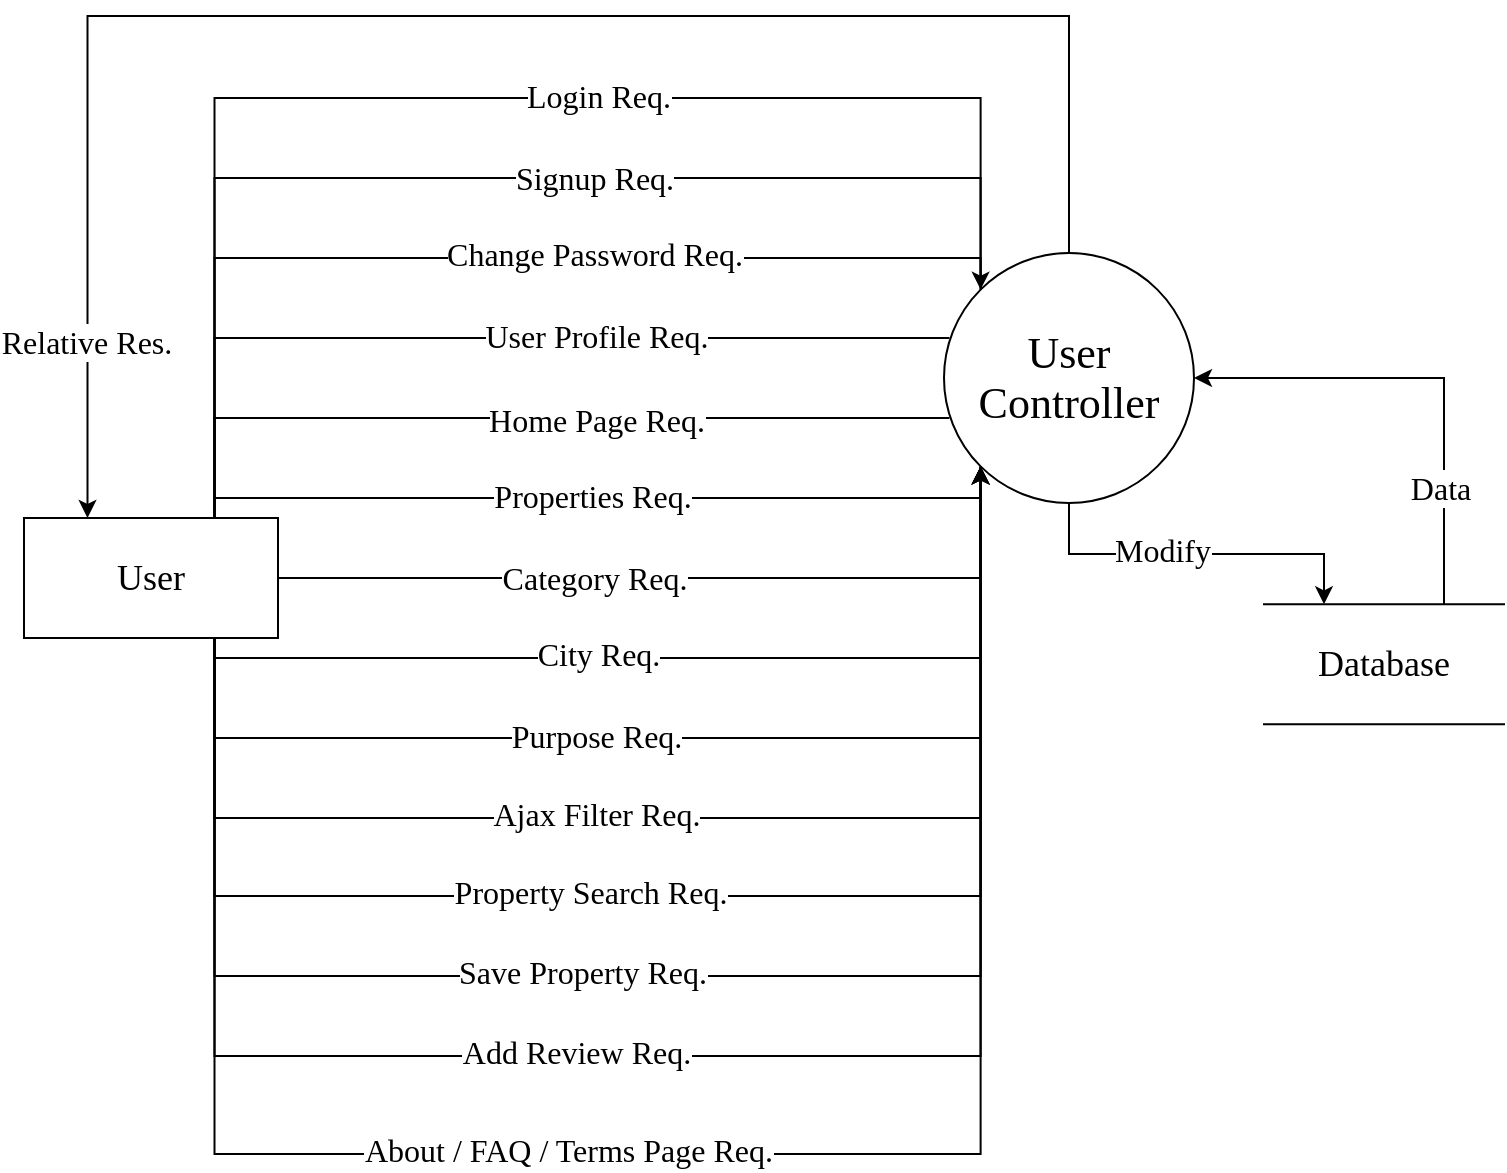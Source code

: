 <mxfile version="17.1.3" type="google"><diagram id="HeBkzXPH-GdMvk_lJBK_" name="Page-1"><mxGraphModel grid="1" gridSize="10" guides="1" tooltips="1" connect="1" arrows="1" page="1" fold="1" pageScale="1" pageWidth="827" pageHeight="1169" background="none" math="0" shadow="0"><root><mxCell id="0"/><mxCell id="1" parent="0"/><mxCell id="BqYi-7KlmJjC_ldGRCwt-48" style="edgeStyle=elbowEdgeStyle;rounded=0;sketch=0;jumpStyle=none;jumpSize=6;orthogonalLoop=1;jettySize=auto;elbow=vertical;html=1;entryX=0.25;entryY=0;entryDx=0;entryDy=0;shadow=0;fontSize=16;endArrow=classic;endFill=1;strokeColor=default;strokeWidth=1;fontFamily=Times New Roman;" parent="1" source="6l1TLSjAQP7HA2U_qRRk-7" target="6l1TLSjAQP7HA2U_qRRk-20" edge="1"><mxGeometry relative="1" as="geometry"/></mxCell><mxCell id="BqYi-7KlmJjC_ldGRCwt-55" value="Modify" style="edgeLabel;html=1;align=center;verticalAlign=middle;resizable=0;points=[];fontSize=16;fontFamily=Times New Roman;" parent="BqYi-7KlmJjC_ldGRCwt-48" vertex="1" connectable="0"><mxGeometry x="-0.196" y="2" relative="1" as="geometry"><mxPoint as="offset"/></mxGeometry></mxCell><mxCell id="BqYi-7KlmJjC_ldGRCwt-71" style="edgeStyle=elbowEdgeStyle;rounded=0;sketch=0;jumpStyle=none;jumpSize=6;orthogonalLoop=1;jettySize=auto;elbow=vertical;html=1;shadow=0;fontSize=16;endArrow=classic;endFill=1;strokeColor=default;strokeWidth=1;entryX=0.25;entryY=0;entryDx=0;entryDy=0;fontFamily=Times New Roman;" parent="1" source="6l1TLSjAQP7HA2U_qRRk-7" target="6l1TLSjAQP7HA2U_qRRk-10" edge="1"><mxGeometry relative="1" as="geometry"><Array as="points"><mxPoint x="470" y="80"/></Array></mxGeometry></mxCell><mxCell id="BqYi-7KlmJjC_ldGRCwt-73" value="Relative Res." style="edgeLabel;html=1;align=center;verticalAlign=middle;resizable=0;points=[];fontSize=16;fontFamily=Times New Roman;" parent="BqYi-7KlmJjC_ldGRCwt-71" vertex="1" connectable="0"><mxGeometry x="0.794" y="-1" relative="1" as="geometry"><mxPoint as="offset"/></mxGeometry></mxCell><mxCell id="6l1TLSjAQP7HA2U_qRRk-7" value="&lt;p&gt;&lt;span style=&quot;font-size: 22px ; line-height: 1.1&quot;&gt;User Controller&lt;/span&gt;&lt;/p&gt;" style="ellipse;whiteSpace=wrap;html=1;aspect=fixed;shadow=0;sketch=0;rotation=0;fontFamily=Times New Roman;" parent="1" vertex="1"><mxGeometry x="504" y="198.5" width="125" height="125" as="geometry"/></mxCell><mxCell id="6l1TLSjAQP7HA2U_qRRk-10" value="&lt;font style=&quot;font-size: 18px&quot;&gt;User&lt;/font&gt;" style="rounded=0;whiteSpace=wrap;html=1;fontFamily=Times New Roman;" parent="1" vertex="1"><mxGeometry x="44" y="331" width="127" height="60" as="geometry"/></mxCell><mxCell id="BqYi-7KlmJjC_ldGRCwt-51" style="edgeStyle=elbowEdgeStyle;rounded=0;sketch=0;jumpStyle=none;jumpSize=6;orthogonalLoop=1;jettySize=auto;elbow=vertical;html=1;exitX=0.75;exitY=0;exitDx=0;exitDy=0;entryX=1;entryY=0.5;entryDx=0;entryDy=0;shadow=0;fontSize=16;endArrow=classic;endFill=1;strokeColor=default;strokeWidth=1;fontFamily=Times New Roman;" parent="1" source="6l1TLSjAQP7HA2U_qRRk-20" target="6l1TLSjAQP7HA2U_qRRk-7" edge="1"><mxGeometry relative="1" as="geometry"><Array as="points"><mxPoint x="704" y="261"/></Array></mxGeometry></mxCell><mxCell id="BqYi-7KlmJjC_ldGRCwt-57" value="Data" style="edgeLabel;html=1;align=center;verticalAlign=middle;resizable=0;points=[];fontSize=16;fontFamily=Times New Roman;" parent="BqYi-7KlmJjC_ldGRCwt-51" vertex="1" connectable="0"><mxGeometry x="-0.508" y="2" relative="1" as="geometry"><mxPoint as="offset"/></mxGeometry></mxCell><mxCell id="6l1TLSjAQP7HA2U_qRRk-20" value="&lt;font style=&quot;font-size: 18px&quot;&gt;Database&lt;/font&gt;" style="shape=partialRectangle;whiteSpace=wrap;html=1;left=0;right=0;fillColor=default;rounded=0;shadow=0;glass=0;sketch=0;fontFamily=Times New Roman;fontSize=16;gradientColor=none;" parent="1" vertex="1"><mxGeometry x="664" y="374.13" width="120" height="60" as="geometry"/></mxCell><mxCell id="BqYi-7KlmJjC_ldGRCwt-27" style="edgeStyle=elbowEdgeStyle;rounded=0;sketch=0;jumpStyle=none;jumpSize=6;orthogonalLoop=1;jettySize=auto;html=1;shadow=0;fontSize=16;endArrow=classic;endFill=1;strokeColor=default;strokeWidth=1;elbow=vertical;entryX=0;entryY=0;entryDx=0;entryDy=0;exitX=0.75;exitY=0;exitDx=0;exitDy=0;fontFamily=Times New Roman;" parent="1" source="6l1TLSjAQP7HA2U_qRRk-10" target="6l1TLSjAQP7HA2U_qRRk-7" edge="1"><mxGeometry relative="1" as="geometry"><mxPoint x="459" y="247.88" as="targetPoint"/><Array as="points"><mxPoint x="344" y="121"/></Array><mxPoint x="229" y="347.88" as="sourcePoint"/></mxGeometry></mxCell><mxCell id="BqYi-7KlmJjC_ldGRCwt-59" value="Login Req." style="edgeLabel;html=1;align=center;verticalAlign=middle;resizable=0;points=[];fontSize=16;fontFamily=Times New Roman;" parent="BqYi-7KlmJjC_ldGRCwt-27" vertex="1" connectable="0"><mxGeometry x="0.125" y="1" relative="1" as="geometry"><mxPoint x="14" as="offset"/></mxGeometry></mxCell><mxCell id="BqYi-7KlmJjC_ldGRCwt-30" style="edgeStyle=elbowEdgeStyle;rounded=0;sketch=0;jumpStyle=none;jumpSize=6;orthogonalLoop=1;jettySize=auto;elbow=vertical;html=1;entryX=0.022;entryY=0.334;entryDx=0;entryDy=0;shadow=0;fontSize=16;endArrow=none;endFill=0;strokeColor=default;strokeWidth=1;exitX=0.75;exitY=0;exitDx=0;exitDy=0;entryPerimeter=0;fontFamily=Times New Roman;" parent="1" source="6l1TLSjAQP7HA2U_qRRk-10" target="6l1TLSjAQP7HA2U_qRRk-7" edge="1"><mxGeometry relative="1" as="geometry"><Array as="points"><mxPoint x="344" y="241"/></Array><mxPoint x="229" y="347.88" as="sourcePoint"/><mxPoint x="459" y="247.88" as="targetPoint"/></mxGeometry></mxCell><mxCell id="BqYi-7KlmJjC_ldGRCwt-62" value="User Profile Req." style="edgeLabel;html=1;align=center;verticalAlign=middle;resizable=0;points=[];fontSize=16;fontFamily=Times New Roman;" parent="BqYi-7KlmJjC_ldGRCwt-30" vertex="1" connectable="0"><mxGeometry x="0.382" y="1" relative="1" as="geometry"><mxPoint x="-36" as="offset"/></mxGeometry></mxCell><mxCell id="BqYi-7KlmJjC_ldGRCwt-32" style="edgeStyle=elbowEdgeStyle;rounded=0;sketch=0;jumpStyle=none;jumpSize=6;orthogonalLoop=1;jettySize=auto;elbow=vertical;html=1;entryX=0;entryY=0;entryDx=0;entryDy=0;shadow=0;fontSize=16;endArrow=none;endFill=0;strokeColor=default;strokeWidth=1;exitX=0.75;exitY=0;exitDx=0;exitDy=0;fontFamily=Times New Roman;" parent="1" source="6l1TLSjAQP7HA2U_qRRk-10" target="6l1TLSjAQP7HA2U_qRRk-7" edge="1"><mxGeometry relative="1" as="geometry"><Array as="points"><mxPoint x="354" y="201"/></Array><mxPoint x="229" y="347.88" as="sourcePoint"/><mxPoint x="459" y="247.88" as="targetPoint"/></mxGeometry></mxCell><mxCell id="BqYi-7KlmJjC_ldGRCwt-61" value="Change Password Req." style="edgeLabel;html=1;align=center;verticalAlign=middle;resizable=0;points=[];fontSize=16;fontFamily=Times New Roman;" parent="BqYi-7KlmJjC_ldGRCwt-32" vertex="1" connectable="0"><mxGeometry x="0.074" relative="1" as="geometry"><mxPoint x="35" y="-2" as="offset"/></mxGeometry></mxCell><mxCell id="BqYi-7KlmJjC_ldGRCwt-33" style="edgeStyle=elbowEdgeStyle;rounded=0;sketch=0;jumpStyle=none;jumpSize=6;orthogonalLoop=1;jettySize=auto;elbow=vertical;html=1;entryX=0.022;entryY=0.663;entryDx=0;entryDy=0;shadow=0;fontSize=16;endArrow=none;endFill=0;strokeColor=default;strokeWidth=1;exitX=0.75;exitY=0;exitDx=0;exitDy=0;entryPerimeter=0;fontFamily=Times New Roman;" parent="1" source="6l1TLSjAQP7HA2U_qRRk-10" target="6l1TLSjAQP7HA2U_qRRk-7" edge="1"><mxGeometry relative="1" as="geometry"><Array as="points"><mxPoint x="354" y="281"/></Array><mxPoint x="229" y="347.88" as="sourcePoint"/><mxPoint x="459" y="274.13" as="targetPoint"/></mxGeometry></mxCell><mxCell id="BqYi-7KlmJjC_ldGRCwt-63" value="Home Page Req." style="edgeLabel;html=1;align=center;verticalAlign=middle;resizable=0;points=[];fontSize=16;fontFamily=Times New Roman;" parent="BqYi-7KlmJjC_ldGRCwt-33" vertex="1" connectable="0"><mxGeometry x="0.458" y="-1" relative="1" as="geometry"><mxPoint x="-64" as="offset"/></mxGeometry></mxCell><mxCell id="BqYi-7KlmJjC_ldGRCwt-34" style="edgeStyle=elbowEdgeStyle;rounded=0;sketch=0;jumpStyle=none;jumpSize=6;orthogonalLoop=1;jettySize=auto;elbow=vertical;html=1;entryX=0;entryY=1;entryDx=0;entryDy=0;shadow=0;fontSize=16;endArrow=none;endFill=0;strokeColor=default;strokeWidth=1;exitX=0.75;exitY=0;exitDx=0;exitDy=0;fontFamily=Times New Roman;" parent="1" source="6l1TLSjAQP7HA2U_qRRk-10" target="6l1TLSjAQP7HA2U_qRRk-7" edge="1"><mxGeometry relative="1" as="geometry"><Array as="points"><mxPoint x="354" y="321"/></Array><mxPoint x="229" y="347.88" as="sourcePoint"/><mxPoint x="459" y="274.13" as="targetPoint"/></mxGeometry></mxCell><mxCell id="BqYi-7KlmJjC_ldGRCwt-64" value="Properties Req." style="edgeLabel;html=1;align=center;verticalAlign=middle;resizable=0;points=[];fontSize=16;fontFamily=Times New Roman;" parent="BqYi-7KlmJjC_ldGRCwt-34" vertex="1" connectable="0"><mxGeometry x="0.07" relative="1" as="geometry"><mxPoint x="-20" y="-1" as="offset"/></mxGeometry></mxCell><mxCell id="BqYi-7KlmJjC_ldGRCwt-36" style="edgeStyle=elbowEdgeStyle;rounded=0;sketch=0;jumpStyle=none;jumpSize=6;orthogonalLoop=1;jettySize=auto;elbow=vertical;html=1;entryX=0;entryY=1;entryDx=0;entryDy=0;shadow=0;fontSize=16;endArrow=none;endFill=0;strokeColor=default;strokeWidth=1;exitX=1;exitY=0.5;exitDx=0;exitDy=0;fontFamily=Times New Roman;" parent="1" source="6l1TLSjAQP7HA2U_qRRk-10" target="6l1TLSjAQP7HA2U_qRRk-7" edge="1"><mxGeometry relative="1" as="geometry"><Array as="points"><mxPoint x="364" y="361"/></Array><mxPoint x="243.994" y="361" as="sourcePoint"/><mxPoint x="459" y="274.13" as="targetPoint"/></mxGeometry></mxCell><mxCell id="BqYi-7KlmJjC_ldGRCwt-65" value="Category Req." style="edgeLabel;html=1;align=center;verticalAlign=middle;resizable=0;points=[];fontSize=16;fontFamily=Times New Roman;" parent="BqYi-7KlmJjC_ldGRCwt-36" vertex="1" connectable="0"><mxGeometry x="-0.208" relative="1" as="geometry"><mxPoint x="-3" as="offset"/></mxGeometry></mxCell><mxCell id="BqYi-7KlmJjC_ldGRCwt-38" style="edgeStyle=elbowEdgeStyle;rounded=0;sketch=0;jumpStyle=none;jumpSize=6;orthogonalLoop=1;jettySize=auto;elbow=vertical;html=1;entryX=0;entryY=1;entryDx=0;entryDy=0;shadow=0;fontSize=16;endArrow=none;endFill=0;strokeColor=default;strokeWidth=1;exitX=0.75;exitY=1;exitDx=0;exitDy=0;fontFamily=Times New Roman;" parent="1" source="6l1TLSjAQP7HA2U_qRRk-10" target="6l1TLSjAQP7HA2U_qRRk-7" edge="1"><mxGeometry relative="1" as="geometry"><Array as="points"><mxPoint x="374" y="401"/></Array><mxPoint x="229" y="374.13" as="sourcePoint"/><mxPoint x="459" y="274.13" as="targetPoint"/></mxGeometry></mxCell><mxCell id="BqYi-7KlmJjC_ldGRCwt-66" value="City Req." style="edgeLabel;html=1;align=center;verticalAlign=middle;resizable=0;points=[];fontSize=16;fontFamily=Times New Roman;" parent="BqYi-7KlmJjC_ldGRCwt-38" vertex="1" connectable="0"><mxGeometry x="-0.117" y="2" relative="1" as="geometry"><mxPoint x="-15" as="offset"/></mxGeometry></mxCell><mxCell id="BqYi-7KlmJjC_ldGRCwt-39" style="edgeStyle=elbowEdgeStyle;rounded=0;sketch=0;jumpStyle=none;jumpSize=6;orthogonalLoop=1;jettySize=auto;elbow=vertical;html=1;entryX=0;entryY=1;entryDx=0;entryDy=0;shadow=0;fontSize=16;endArrow=none;endFill=0;strokeColor=default;strokeWidth=1;exitX=0.75;exitY=1;exitDx=0;exitDy=0;fontFamily=Times New Roman;" parent="1" source="6l1TLSjAQP7HA2U_qRRk-10" target="6l1TLSjAQP7HA2U_qRRk-7" edge="1"><mxGeometry relative="1" as="geometry"><Array as="points"><mxPoint x="404" y="441"/></Array><mxPoint x="229" y="374.13" as="sourcePoint"/><mxPoint x="459" y="274.13" as="targetPoint"/></mxGeometry></mxCell><mxCell id="BqYi-7KlmJjC_ldGRCwt-67" value="Purpose Req." style="edgeLabel;html=1;align=center;verticalAlign=middle;resizable=0;points=[];fontSize=16;fontFamily=Times New Roman;" parent="BqYi-7KlmJjC_ldGRCwt-39" vertex="1" connectable="0"><mxGeometry x="-0.144" y="1" relative="1" as="geometry"><mxPoint x="-3" as="offset"/></mxGeometry></mxCell><mxCell id="BqYi-7KlmJjC_ldGRCwt-40" style="edgeStyle=elbowEdgeStyle;rounded=0;sketch=0;jumpStyle=none;jumpSize=6;orthogonalLoop=1;jettySize=auto;elbow=vertical;html=1;entryX=0;entryY=1;entryDx=0;entryDy=0;shadow=0;fontSize=16;endArrow=classic;endFill=1;strokeColor=default;strokeWidth=1;exitX=0.75;exitY=1;exitDx=0;exitDy=0;fontFamily=Times New Roman;" parent="1" source="6l1TLSjAQP7HA2U_qRRk-10" target="6l1TLSjAQP7HA2U_qRRk-7" edge="1"><mxGeometry relative="1" as="geometry"><Array as="points"><mxPoint x="404" y="481"/></Array><mxPoint x="229" y="374.13" as="sourcePoint"/><mxPoint x="459" y="274.13" as="targetPoint"/></mxGeometry></mxCell><mxCell id="BqYi-7KlmJjC_ldGRCwt-68" value="Ajax Filter Req." style="edgeLabel;html=1;align=center;verticalAlign=middle;resizable=0;points=[];fontSize=16;fontFamily=Times New Roman;" parent="BqYi-7KlmJjC_ldGRCwt-40" vertex="1" connectable="0"><mxGeometry x="-0.086" y="2" relative="1" as="geometry"><mxPoint x="-16" as="offset"/></mxGeometry></mxCell><mxCell id="BqYi-7KlmJjC_ldGRCwt-31" style="edgeStyle=elbowEdgeStyle;rounded=0;sketch=0;jumpStyle=none;jumpSize=6;orthogonalLoop=1;jettySize=auto;html=1;shadow=0;fontSize=16;endArrow=none;endFill=0;strokeColor=default;strokeWidth=1;elbow=vertical;entryX=0;entryY=0;entryDx=0;entryDy=0;exitX=0.75;exitY=0;exitDx=0;exitDy=0;fontFamily=Times New Roman;" parent="1" source="6l1TLSjAQP7HA2U_qRRk-10" target="6l1TLSjAQP7HA2U_qRRk-7" edge="1"><mxGeometry relative="1" as="geometry"><mxPoint x="229" y="347.88" as="sourcePoint"/><mxPoint x="459" y="247.88" as="targetPoint"/><Array as="points"><mxPoint x="334" y="161"/><mxPoint x="354" y="171"/></Array></mxGeometry></mxCell><mxCell id="BqYi-7KlmJjC_ldGRCwt-60" value="Signup Req." style="edgeLabel;html=1;align=center;verticalAlign=middle;resizable=0;points=[];fontSize=16;fontFamily=Times New Roman;" parent="BqYi-7KlmJjC_ldGRCwt-31" vertex="1" connectable="0"><mxGeometry x="0.086" relative="1" as="geometry"><mxPoint x="29" as="offset"/></mxGeometry></mxCell><mxCell id="5xiplS5VbaxFQwEE4Ofy-1" style="edgeStyle=elbowEdgeStyle;rounded=0;sketch=0;jumpStyle=none;jumpSize=6;orthogonalLoop=1;jettySize=auto;elbow=vertical;html=1;entryX=0;entryY=1;entryDx=0;entryDy=0;shadow=0;fontSize=16;endArrow=classic;endFill=1;strokeColor=default;strokeWidth=1;exitX=0.75;exitY=1;exitDx=0;exitDy=0;fontFamily=Times New Roman;" parent="1" source="6l1TLSjAQP7HA2U_qRRk-10" target="6l1TLSjAQP7HA2U_qRRk-7" edge="1"><mxGeometry relative="1" as="geometry"><Array as="points"><mxPoint x="400" y="520"/><mxPoint x="404.75" y="535.81"/></Array><mxPoint x="140" y="445.81" as="sourcePoint"/><mxPoint x="523.056" y="360.004" as="targetPoint"/></mxGeometry></mxCell><mxCell id="5xiplS5VbaxFQwEE4Ofy-2" value="Property Search Req." style="edgeLabel;html=1;align=center;verticalAlign=middle;resizable=0;points=[];fontSize=16;fontFamily=Times New Roman;" parent="5xiplS5VbaxFQwEE4Ofy-1" connectable="0" vertex="1"><mxGeometry x="-0.086" y="2" relative="1" as="geometry"><mxPoint x="-16" as="offset"/></mxGeometry></mxCell><mxCell id="5xiplS5VbaxFQwEE4Ofy-3" style="edgeStyle=elbowEdgeStyle;rounded=0;sketch=0;jumpStyle=none;jumpSize=6;orthogonalLoop=1;jettySize=auto;elbow=vertical;html=1;entryX=0;entryY=1;entryDx=0;entryDy=0;shadow=0;fontSize=16;endArrow=classic;endFill=1;strokeColor=default;strokeWidth=1;exitX=0.75;exitY=1;exitDx=0;exitDy=0;fontFamily=Times New Roman;" parent="1" source="6l1TLSjAQP7HA2U_qRRk-10" target="6l1TLSjAQP7HA2U_qRRk-7" edge="1"><mxGeometry relative="1" as="geometry"><Array as="points"><mxPoint x="400" y="600"/><mxPoint x="400.75" y="605.81"/><mxPoint x="405.5" y="621.62"/></Array><mxPoint x="140" y="476.81" as="sourcePoint"/><mxPoint x="523.056" y="391.004" as="targetPoint"/></mxGeometry></mxCell><mxCell id="5xiplS5VbaxFQwEE4Ofy-4" value="Add Review Req." style="edgeLabel;html=1;align=center;verticalAlign=middle;resizable=0;points=[];fontSize=16;fontFamily=Times New Roman;" parent="5xiplS5VbaxFQwEE4Ofy-3" connectable="0" vertex="1"><mxGeometry x="-0.086" y="2" relative="1" as="geometry"><mxPoint x="-16" as="offset"/></mxGeometry></mxCell><mxCell id="5xiplS5VbaxFQwEE4Ofy-5" style="edgeStyle=elbowEdgeStyle;rounded=0;sketch=0;jumpStyle=none;jumpSize=6;orthogonalLoop=1;jettySize=auto;elbow=vertical;html=1;entryX=0;entryY=1;entryDx=0;entryDy=0;shadow=0;fontSize=16;endArrow=classic;endFill=1;strokeColor=default;strokeWidth=1;exitX=0.75;exitY=1;exitDx=0;exitDy=0;fontFamily=Times New Roman;" parent="1" source="6l1TLSjAQP7HA2U_qRRk-10" target="6l1TLSjAQP7HA2U_qRRk-7" edge="1"><mxGeometry relative="1" as="geometry"><Array as="points"><mxPoint x="400" y="560"/><mxPoint x="400.75" y="564.81"/><mxPoint x="405.5" y="580.62"/></Array><mxPoint x="140" y="435.81" as="sourcePoint"/><mxPoint x="523.056" y="350.004" as="targetPoint"/></mxGeometry></mxCell><mxCell id="5xiplS5VbaxFQwEE4Ofy-6" value="Save Property Req." style="edgeLabel;html=1;align=center;verticalAlign=middle;resizable=0;points=[];fontSize=16;fontFamily=Times New Roman;" parent="5xiplS5VbaxFQwEE4Ofy-5" connectable="0" vertex="1"><mxGeometry x="-0.086" y="2" relative="1" as="geometry"><mxPoint x="-16" as="offset"/></mxGeometry></mxCell><mxCell id="5xiplS5VbaxFQwEE4Ofy-7" style="edgeStyle=elbowEdgeStyle;rounded=0;sketch=0;jumpStyle=none;jumpSize=6;orthogonalLoop=1;jettySize=auto;elbow=vertical;html=1;entryX=0;entryY=1;entryDx=0;entryDy=0;shadow=0;fontSize=16;endArrow=classic;endFill=1;strokeColor=default;strokeWidth=1;exitX=0.75;exitY=1;exitDx=0;exitDy=0;fontFamily=Times New Roman;" parent="1" source="6l1TLSjAQP7HA2U_qRRk-10" target="6l1TLSjAQP7HA2U_qRRk-7" edge="1"><mxGeometry relative="1" as="geometry"><Array as="points"><mxPoint x="400.75" y="648.94"/><mxPoint x="405.5" y="664.75"/></Array><mxPoint x="140" y="519.94" as="sourcePoint"/><mxPoint x="523.056" y="434.134" as="targetPoint"/></mxGeometry></mxCell><mxCell id="5xiplS5VbaxFQwEE4Ofy-8" value="About / FAQ / Terms Page Req." style="edgeLabel;html=1;align=center;verticalAlign=middle;resizable=0;points=[];fontSize=16;fontFamily=Times New Roman;" parent="5xiplS5VbaxFQwEE4Ofy-7" connectable="0" vertex="1"><mxGeometry x="-0.086" y="2" relative="1" as="geometry"><mxPoint x="-16" as="offset"/></mxGeometry></mxCell></root></mxGraphModel></diagram></mxfile>